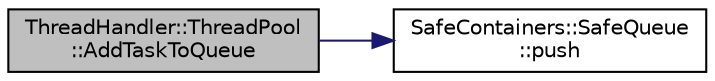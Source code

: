 digraph "ThreadHandler::ThreadPool::AddTaskToQueue"
{
 // INTERACTIVE_SVG=YES
 // LATEX_PDF_SIZE
  edge [fontname="Helvetica",fontsize="10",labelfontname="Helvetica",labelfontsize="10"];
  node [fontname="Helvetica",fontsize="10",shape=record];
  rankdir="LR";
  Node2 [label="ThreadHandler::ThreadPool\l::AddTaskToQueue",height=0.2,width=0.4,color="black", fillcolor="grey75", style="filled", fontcolor="black",tooltip="Adds a task (parameter bound function) to the queue."];
  Node2 -> Node3 [color="midnightblue",fontsize="10",style="solid",fontname="Helvetica"];
  Node3 [label="SafeContainers::SafeQueue\l::push",height=0.2,width=0.4,color="black", fillcolor="white", style="filled",URL="$d2/df2/classSafeContainers_1_1SafeQueue.html#acfc992d0de4affd870cb10e59a2a9cdf",tooltip="push"];
}
